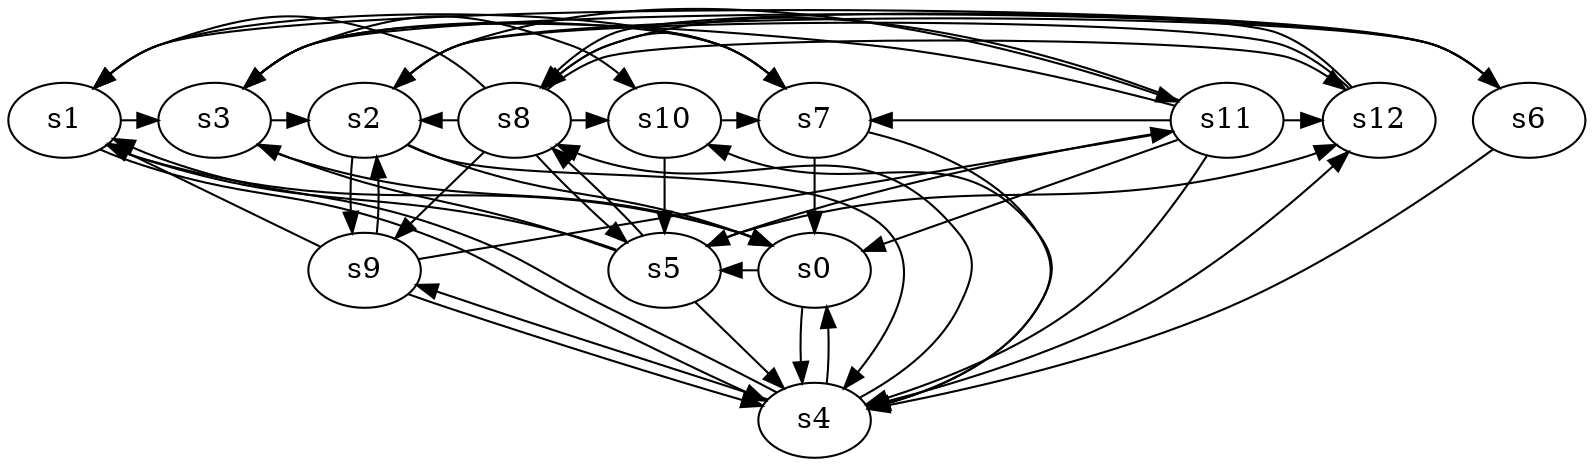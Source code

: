 digraph game_0701_complex_13 {
    s0 [name="s0", player=0, target=1];
    s1 [name="s1", player=0];
    s2 [name="s2", player=1];
    s3 [name="s3", player=0];
    s4 [name="s4", player=0, target=1];
    s5 [name="s5", player=1];
    s6 [name="s6", player=0, target=1];
    s7 [name="s7", player=0, target=1];
    s8 [name="s8", player=1, target=1];
    s9 [name="s9", player=1];
    s10 [name="s10", player=1];
    s11 [name="s11", player=0];
    s12 [name="s12", player=1];

    s0 -> s4;
    s0 -> s5 [constraint="time % 8 == 4"];
    s1 -> s0 [constraint="!(time % 5 == 0)"];
    s1 -> s3 [constraint="time == 12"];
    s1 -> s4 [constraint="time % 5 == 0"];
    s2 -> s0 [constraint="time % 4 == 1 && time % 4 == 1"];
    s2 -> s4 [constraint="time == 5 || time == 6 || time == 11 || time == 12"];
    s2 -> s6 [constraint="time % 3 == 2 || time % 3 == 2"];
    s2 -> s9;
    s2 -> s11 [constraint="!(time % 6 == 2)"];
    s3 -> s0 [constraint="time % 5 == 4 || time % 5 == 0"];
    s3 -> s2 [constraint="!(time % 3 == 0)"];
    s3 -> s7 [constraint="time == 8 || time == 11 || time == 20 || time == 21"];
    s3 -> s10 [constraint="time % 5 == 3"];
    s4 -> s0 [constraint="time % 5 == 3 || time % 4 == 2"];
    s4 -> s1 [constraint="time % 2 == 0 || time % 4 == 2"];
    s4 -> s8 [constraint="time % 3 == 2 && time % 5 == 0"];
    s4 -> s9 [constraint="time % 2 == 0 && time % 3 == 0"];
    s4 -> s10 [constraint="time == 15"];
    s4 -> s12 [constraint="time % 4 == 1"];
    s5 -> s1 [constraint="time % 2 == 0 || time % 5 == 1"];
    s5 -> s3 [constraint="time % 8 == 3"];
    s5 -> s4;
    s5 -> s8 [constraint="time % 2 == 0 && time % 3 == 2"];
    s5 -> s12 [constraint="time == 9 || time == 13"];
    s6 -> s1 [constraint="time % 2 == 0 && time % 5 == 4"];
    s6 -> s3 [constraint="time % 2 == 0 && time % 4 == 2"];
    s6 -> s4 [constraint="time % 3 == 2"];
    s7 -> s0;
    s7 -> s1 [constraint="!(time % 6 == 3)"];
    s7 -> s4 [constraint="time == 2 || time == 3 || time == 10 || time == 15 || time == 21"];
    s8 -> s1 [constraint="time == 0 || time == 1 || time == 6 || time == 7 || time == 13"];
    s8 -> s2 [constraint="!(time % 2 == 1)"];
    s8 -> s5 [constraint="time % 3 == 1 || time % 3 == 1"];
    s8 -> s7 [constraint="time % 2 == 1 || time % 4 == 3"];
    s8 -> s9 [constraint="time % 3 == 2"];
    s8 -> s10 [constraint="!(time % 5 == 4)"];
    s8 -> s12 [constraint="time % 5 == 0 || time % 4 == 1"];
    s9 -> s1 [constraint="time % 4 == 0 && time % 4 == 0"];
    s9 -> s2 [constraint="time % 3 == 2 && time % 3 == 2"];
    s9 -> s4 [constraint="time == 0 || time == 12"];
    s9 -> s11 [constraint="!(time % 2 == 1)"];
    s10 -> s5;
    s10 -> s7 [constraint="time % 3 == 1 || time % 4 == 2"];
    s11 -> s0;
    s11 -> s3 [constraint="time % 3 == 1 && time % 5 == 1"];
    s11 -> s4;
    s11 -> s5 [constraint="time % 4 == 0 && time % 4 == 1"];
    s11 -> s7 [constraint="time % 5 == 2 || time % 5 == 2"];
    s11 -> s8 [constraint="!(time % 2 == 1)"];
    s11 -> s12 [constraint="time % 6 == 1"];
    s12 -> s2 [constraint="time == 7 || time == 9 || time == 11 || time == 19"];
    s12 -> s8 [constraint="time % 4 == 3 || time % 4 == 0"];
}
